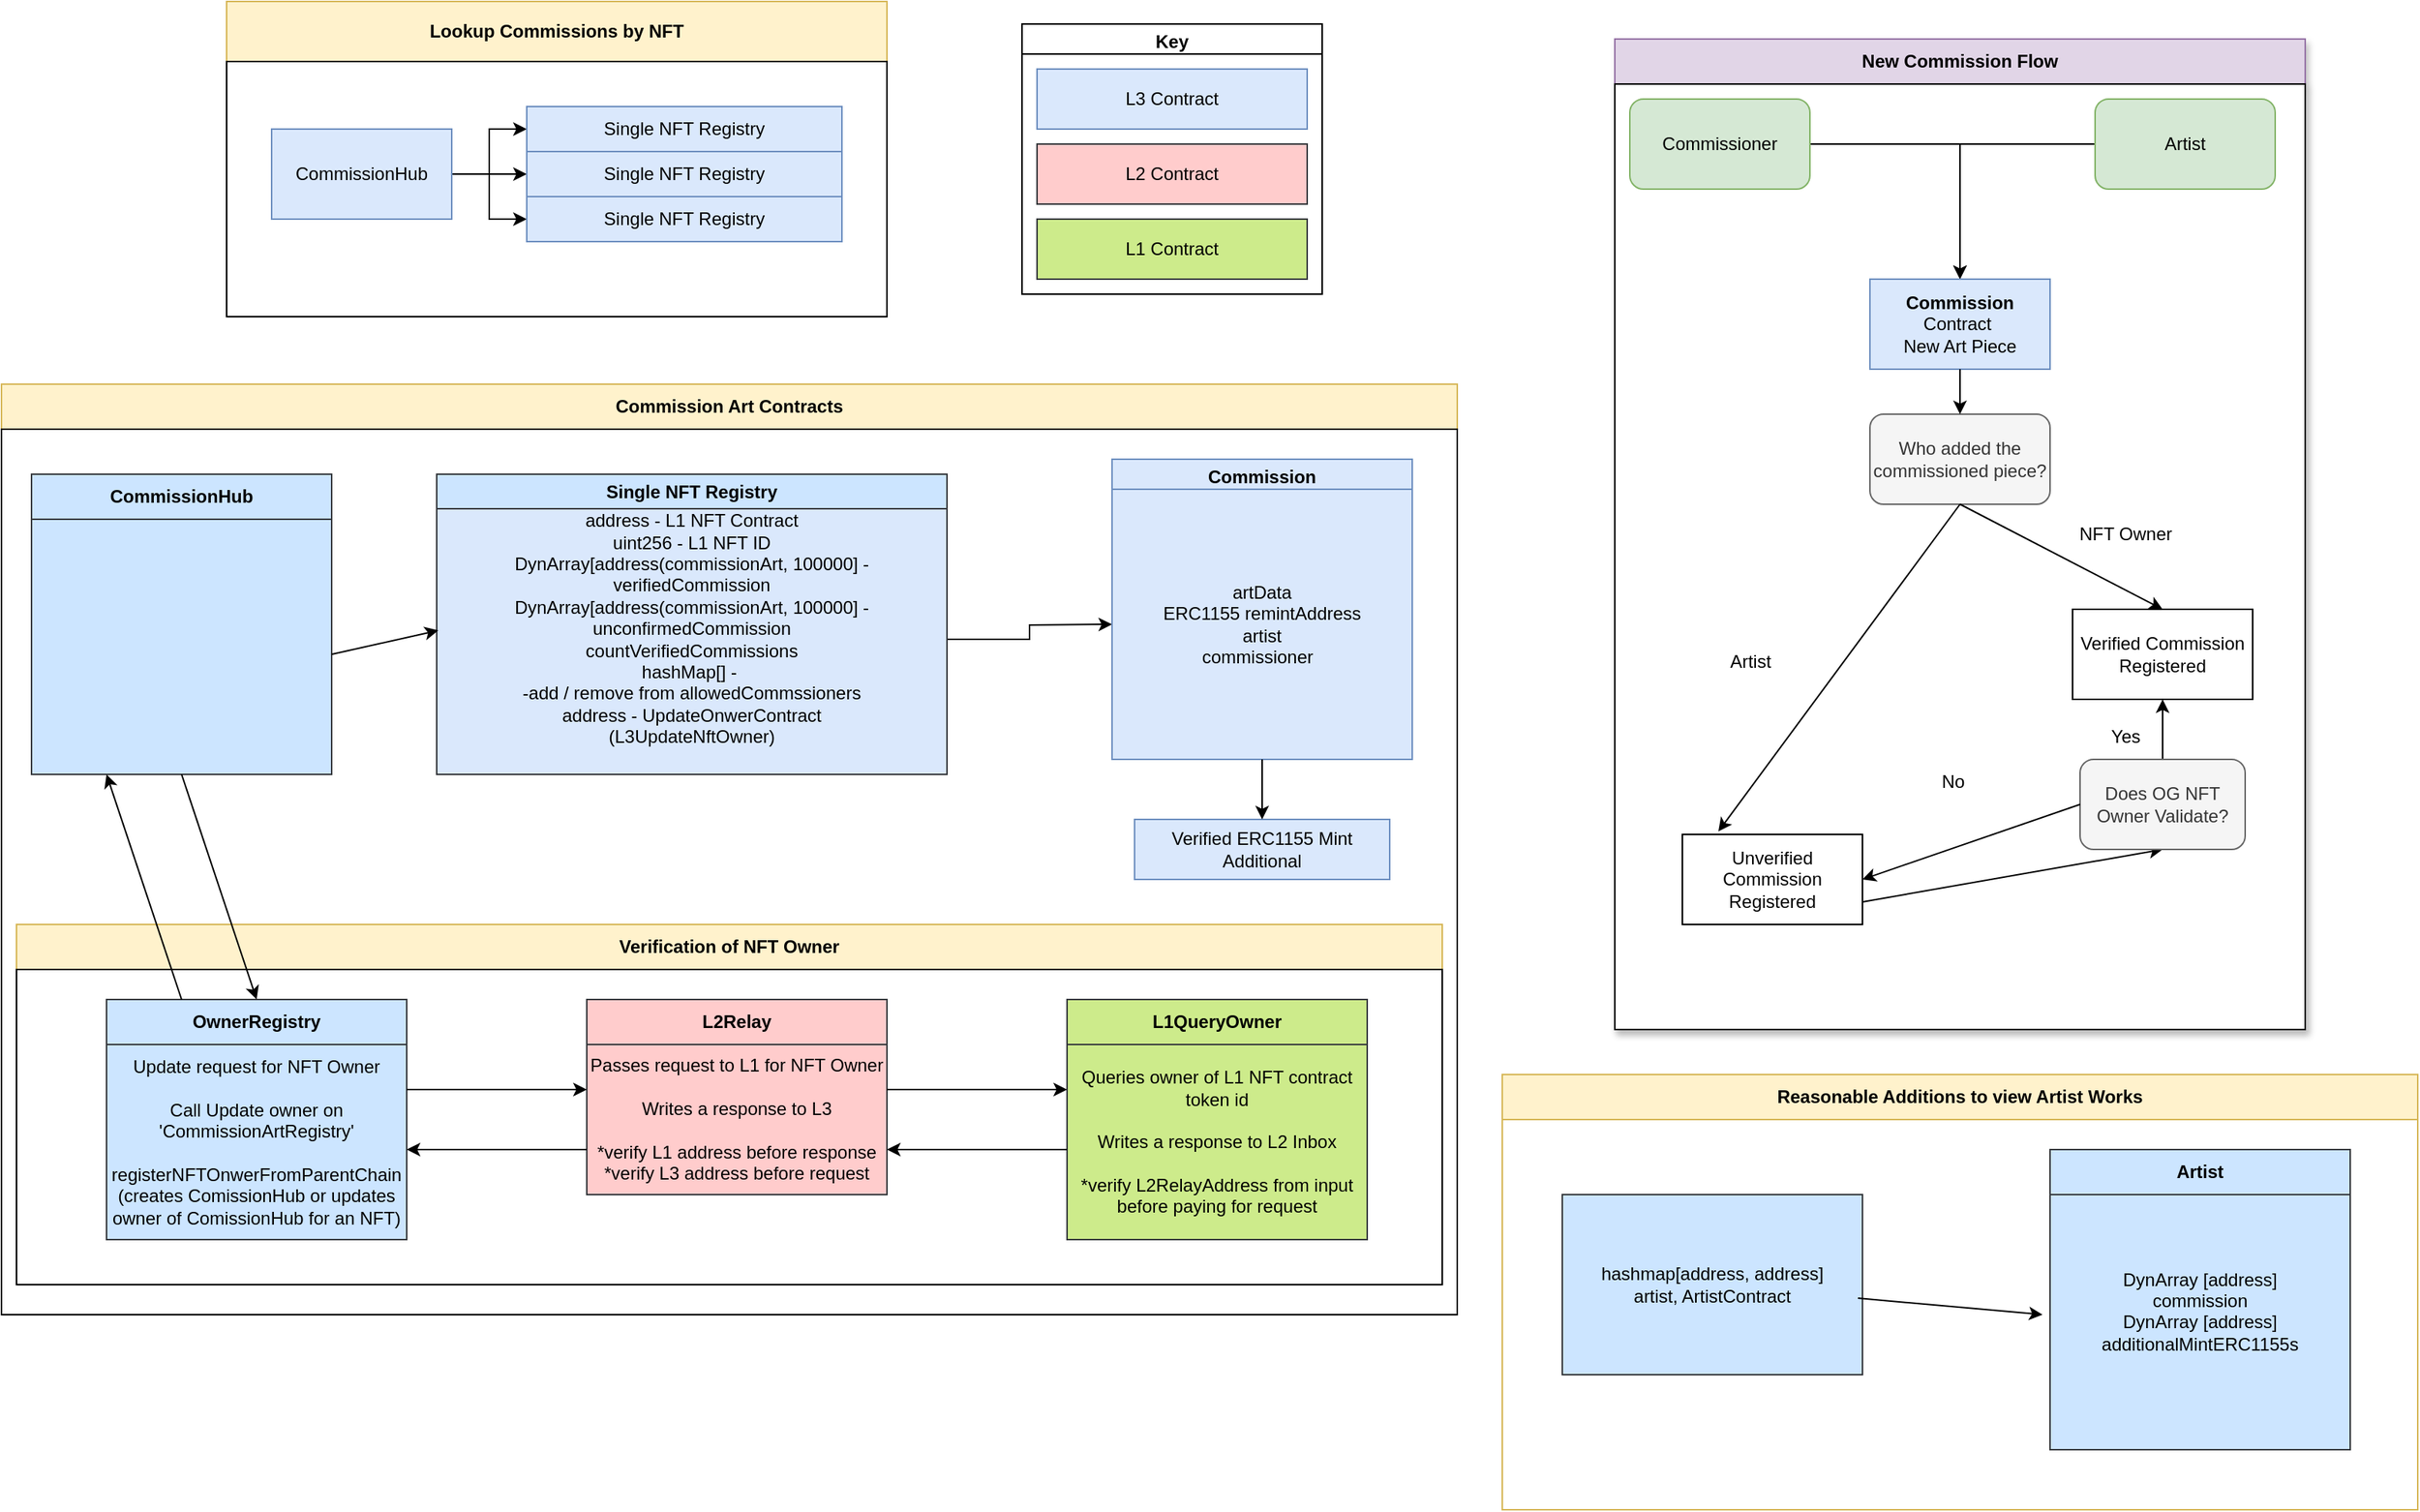 <mxfile version="26.2.12">
  <diagram name="Page-1" id="D316teSRzgvkLdEPIgTq">
    <mxGraphModel dx="1831" dy="1125" grid="1" gridSize="10" guides="1" tooltips="1" connect="1" arrows="1" fold="1" page="1" pageScale="1" pageWidth="850" pageHeight="1100" math="0" shadow="0">
      <root>
        <mxCell id="0" />
        <mxCell id="1" parent="0" />
        <mxCell id="zNKIx-jCp4wKxv3tCVcD-4" value="Lookup Commissions by NFT" style="swimlane;whiteSpace=wrap;html=1;fillColor=#fff2cc;strokeColor=#d6b656;startSize=40;" parent="1" vertex="1">
          <mxGeometry x="-110" y="145" width="440" height="210" as="geometry" />
        </mxCell>
        <mxCell id="LfCPNkx6tan6_PUrV9Pu-4" value="" style="rounded=0;whiteSpace=wrap;html=1;" parent="zNKIx-jCp4wKxv3tCVcD-4" vertex="1">
          <mxGeometry y="40" width="440" height="170" as="geometry" />
        </mxCell>
        <mxCell id="yjCV8AOf38oD1pHLDkWU-16" value="" style="edgeStyle=orthogonalEdgeStyle;rounded=0;orthogonalLoop=1;jettySize=auto;html=1;exitX=1;exitY=0.5;exitDx=0;exitDy=0;" parent="zNKIx-jCp4wKxv3tCVcD-4" source="LfCPNkx6tan6_PUrV9Pu-3" target="yjCV8AOf38oD1pHLDkWU-14" edge="1">
          <mxGeometry relative="1" as="geometry">
            <mxPoint x="150" y="100" as="sourcePoint" />
          </mxGeometry>
        </mxCell>
        <mxCell id="yjCV8AOf38oD1pHLDkWU-17" style="edgeStyle=orthogonalEdgeStyle;rounded=0;orthogonalLoop=1;jettySize=auto;html=1;entryX=0;entryY=0.5;entryDx=0;entryDy=0;exitX=1;exitY=0.5;exitDx=0;exitDy=0;" parent="zNKIx-jCp4wKxv3tCVcD-4" source="LfCPNkx6tan6_PUrV9Pu-3" target="yjCV8AOf38oD1pHLDkWU-13" edge="1">
          <mxGeometry relative="1" as="geometry">
            <mxPoint x="150" y="100" as="sourcePoint" />
          </mxGeometry>
        </mxCell>
        <mxCell id="yjCV8AOf38oD1pHLDkWU-18" style="edgeStyle=orthogonalEdgeStyle;rounded=0;orthogonalLoop=1;jettySize=auto;html=1;entryX=0;entryY=0.5;entryDx=0;entryDy=0;exitX=1;exitY=0.5;exitDx=0;exitDy=0;" parent="zNKIx-jCp4wKxv3tCVcD-4" source="LfCPNkx6tan6_PUrV9Pu-3" target="yjCV8AOf38oD1pHLDkWU-12" edge="1">
          <mxGeometry relative="1" as="geometry">
            <mxPoint x="150" y="100" as="sourcePoint" />
          </mxGeometry>
        </mxCell>
        <mxCell id="yjCV8AOf38oD1pHLDkWU-12" value="Single NFT Registry" style="rounded=0;whiteSpace=wrap;html=1;fillColor=#dae8fc;strokeColor=#6c8ebf;" parent="zNKIx-jCp4wKxv3tCVcD-4" vertex="1">
          <mxGeometry x="200" y="70" width="210" height="30" as="geometry" />
        </mxCell>
        <mxCell id="yjCV8AOf38oD1pHLDkWU-13" value="Single NFT Registry" style="rounded=0;whiteSpace=wrap;html=1;fillColor=#dae8fc;strokeColor=#6c8ebf;" parent="zNKIx-jCp4wKxv3tCVcD-4" vertex="1">
          <mxGeometry x="200" y="100" width="210" height="30" as="geometry" />
        </mxCell>
        <mxCell id="yjCV8AOf38oD1pHLDkWU-14" value="Single NFT Registry" style="rounded=0;whiteSpace=wrap;html=1;fillColor=#dae8fc;strokeColor=#6c8ebf;" parent="zNKIx-jCp4wKxv3tCVcD-4" vertex="1">
          <mxGeometry x="200" y="130" width="210" height="30" as="geometry" />
        </mxCell>
        <mxCell id="LfCPNkx6tan6_PUrV9Pu-3" value="CommissionHub" style="rounded=0;whiteSpace=wrap;html=1;fillColor=#dae8fc;strokeColor=#6c8ebf;" parent="zNKIx-jCp4wKxv3tCVcD-4" vertex="1">
          <mxGeometry x="30" y="85" width="120" height="60" as="geometry" />
        </mxCell>
        <mxCell id="zNKIx-jCp4wKxv3tCVcD-8" value="Commission Art Contracts" style="swimlane;whiteSpace=wrap;html=1;fillColor=#fff2cc;strokeColor=#d6b656;rounded=0;glass=0;shadow=0;startSize=30;" parent="1" vertex="1">
          <mxGeometry x="-260" y="400" width="970" height="620" as="geometry" />
        </mxCell>
        <mxCell id="LfCPNkx6tan6_PUrV9Pu-1" value="" style="rounded=0;whiteSpace=wrap;html=1;" parent="zNKIx-jCp4wKxv3tCVcD-8" vertex="1">
          <mxGeometry y="30" width="970" height="590" as="geometry" />
        </mxCell>
        <mxCell id="yjCV8AOf38oD1pHLDkWU-19" style="edgeStyle=orthogonalEdgeStyle;rounded=0;orthogonalLoop=1;jettySize=auto;html=1;entryX=0;entryY=0.5;entryDx=0;entryDy=0;" parent="zNKIx-jCp4wKxv3tCVcD-8" source="zNKIx-jCp4wKxv3tCVcD-9" edge="1">
          <mxGeometry relative="1" as="geometry">
            <mxPoint x="740" y="160" as="targetPoint" />
          </mxGeometry>
        </mxCell>
        <mxCell id="zNKIx-jCp4wKxv3tCVcD-9" value="&lt;div&gt;address - L1 NFT Contract&lt;/div&gt;&lt;div&gt;uint256 - L1 NFT ID&lt;/div&gt;&lt;div&gt;&lt;div&gt;DynArray[address(commissionArt, 100000] - verifiedCommission&lt;/div&gt;&lt;div&gt;&lt;div&gt;DynArray[address(commissionArt, 100000] - unconfirmedCommission&lt;/div&gt;&lt;div&gt;countVerifiedCommissions&lt;/div&gt;&lt;div&gt;hashMap[&lt;span style=&quot;background-color: transparent; color: light-dark(rgb(0, 0, 0), rgb(255, 255, 255));&quot;&gt;] -&amp;nbsp;&lt;/span&gt;&lt;/div&gt;&lt;div&gt;&lt;span style=&quot;background-color: transparent; color: light-dark(rgb(0, 0, 0), rgb(255, 255, 255));&quot;&gt;-add / remove from allowedCommssioners&lt;/span&gt;&lt;/div&gt;&lt;div&gt;address - UpdateOnwerContract&lt;div&gt;(L3UpdateNftOwner)&lt;/div&gt;&lt;/div&gt;&lt;div&gt;&lt;br&gt;&lt;/div&gt;&lt;/div&gt;&lt;/div&gt;" style="rounded=0;whiteSpace=wrap;html=1;fillColor=#dae8fc;strokeColor=#6c8ebf;" parent="zNKIx-jCp4wKxv3tCVcD-8" vertex="1">
          <mxGeometry x="290" y="80" width="340" height="180" as="geometry" />
        </mxCell>
        <mxCell id="yjCV8AOf38oD1pHLDkWU-9" value="Commission" style="swimlane;whiteSpace=wrap;html=1;startSize=23;fillColor=#dae8fc;strokeColor=#6c8ebf;" parent="zNKIx-jCp4wKxv3tCVcD-8" vertex="1">
          <mxGeometry x="740" y="50" width="200" height="200" as="geometry" />
        </mxCell>
        <mxCell id="yjCV8AOf38oD1pHLDkWU-20" value="Verified ERC1155 Mint Additional" style="rounded=0;whiteSpace=wrap;html=1;fillColor=#dae8fc;strokeColor=#6c8ebf;" parent="zNKIx-jCp4wKxv3tCVcD-8" vertex="1">
          <mxGeometry x="755" y="290" width="170" height="40" as="geometry" />
        </mxCell>
        <mxCell id="LfCPNkx6tan6_PUrV9Pu-2" value="&lt;div&gt;&lt;span style=&quot;background-color: transparent; color: light-dark(rgb(0, 0, 0), rgb(255, 255, 255));&quot;&gt;artData&lt;/span&gt;&lt;/div&gt;&lt;div&gt;ERC1155 remintAddress&lt;/div&gt;&lt;div&gt;artist&lt;/div&gt;&lt;div&gt;commissioner&lt;span style=&quot;white-space:pre&quot;&gt;&#x9;&lt;/span&gt;&lt;/div&gt;" style="rounded=0;whiteSpace=wrap;html=1;fillColor=#dae8fc;strokeColor=#6c8ebf;" parent="zNKIx-jCp4wKxv3tCVcD-8" vertex="1">
          <mxGeometry x="740" y="70" width="200" height="180" as="geometry" />
        </mxCell>
        <mxCell id="LfCPNkx6tan6_PUrV9Pu-20" value="" style="rounded=0;whiteSpace=wrap;html=1;fillColor=#cce5ff;strokeColor=#36393d;" parent="zNKIx-jCp4wKxv3tCVcD-8" vertex="1">
          <mxGeometry x="20" y="90" width="200" height="170" as="geometry" />
        </mxCell>
        <mxCell id="LfCPNkx6tan6_PUrV9Pu-21" value="CommissionHub" style="swimlane;whiteSpace=wrap;html=1;startSize=30;fillColor=#cce5ff;strokeColor=#36393d;" parent="zNKIx-jCp4wKxv3tCVcD-8" vertex="1">
          <mxGeometry x="20" y="60" width="200" height="200" as="geometry" />
        </mxCell>
        <mxCell id="LfCPNkx6tan6_PUrV9Pu-6" value="Verification of NFT Owner" style="swimlane;whiteSpace=wrap;html=1;startSize=30;fillColor=#fff2cc;strokeColor=#d6b656;" parent="zNKIx-jCp4wKxv3tCVcD-8" vertex="1">
          <mxGeometry x="10" y="360" width="950" height="240" as="geometry" />
        </mxCell>
        <mxCell id="LfCPNkx6tan6_PUrV9Pu-18" value="" style="rounded=0;whiteSpace=wrap;html=1;" parent="LfCPNkx6tan6_PUrV9Pu-6" vertex="1">
          <mxGeometry y="30" width="950" height="210" as="geometry" />
        </mxCell>
        <mxCell id="LfCPNkx6tan6_PUrV9Pu-12" value="L2Relay" style="swimlane;whiteSpace=wrap;html=1;fillColor=#ffcccc;strokeColor=#36393d;startSize=30;" parent="LfCPNkx6tan6_PUrV9Pu-6" vertex="1">
          <mxGeometry x="380" y="50" width="200" height="130" as="geometry" />
        </mxCell>
        <mxCell id="LfCPNkx6tan6_PUrV9Pu-14" value="Passes request to L1 for NFT Owner&lt;div&gt;&lt;br&gt;&lt;/div&gt;&lt;div&gt;Writes a response to L3&lt;/div&gt;&lt;div&gt;&lt;br&gt;&lt;/div&gt;&lt;div&gt;*verify L1 address before response&lt;/div&gt;&lt;div&gt;*verify L3 address before request&lt;/div&gt;" style="rounded=0;whiteSpace=wrap;html=1;fillColor=#ffcccc;strokeColor=#36393d;" parent="LfCPNkx6tan6_PUrV9Pu-12" vertex="1">
          <mxGeometry y="30" width="200" height="100" as="geometry" />
        </mxCell>
        <mxCell id="LfCPNkx6tan6_PUrV9Pu-15" value="OwnerRegistry" style="swimlane;whiteSpace=wrap;html=1;fillColor=#cce5ff;strokeColor=#36393d;startSize=30;" parent="LfCPNkx6tan6_PUrV9Pu-6" vertex="1">
          <mxGeometry x="60" y="50" width="200" height="160" as="geometry" />
        </mxCell>
        <mxCell id="LfCPNkx6tan6_PUrV9Pu-17" value="Update request for NFT Owner&lt;div&gt;&lt;br&gt;&lt;/div&gt;&lt;div&gt;Call Update owner on&lt;/div&gt;&lt;div&gt;&#39;CommissionArtRegistry&#39;&lt;br&gt;&lt;/div&gt;&lt;div&gt;&lt;br&gt;&lt;/div&gt;&lt;div&gt;registerNFTOnwerFromParentChain (creates ComissionHub or updates owner of ComissionHub for an NFT)&lt;br&gt;&lt;/div&gt;" style="rounded=0;whiteSpace=wrap;html=1;fillColor=#cce5ff;strokeColor=#36393d;" parent="LfCPNkx6tan6_PUrV9Pu-15" vertex="1">
          <mxGeometry y="30" width="200" height="130" as="geometry" />
        </mxCell>
        <mxCell id="LfCPNkx6tan6_PUrV9Pu-19" value="L1QueryOwner" style="swimlane;whiteSpace=wrap;html=1;startSize=30;fillColor=#cdeb8b;strokeColor=#36393d;" parent="LfCPNkx6tan6_PUrV9Pu-6" vertex="1">
          <mxGeometry x="700" y="50" width="200" height="130" as="geometry" />
        </mxCell>
        <mxCell id="LfCPNkx6tan6_PUrV9Pu-8" value="Queries owner of L1 NFT contract token id&lt;div&gt;&lt;br&gt;&lt;/div&gt;&lt;div&gt;Writes a response to L2 Inbox&lt;/div&gt;&lt;div&gt;&lt;br&gt;&lt;/div&gt;&lt;div&gt;*verify L2RelayAddress from input before paying for request&lt;/div&gt;" style="rounded=0;whiteSpace=wrap;html=1;fillColor=#cdeb8b;strokeColor=#36393d;" parent="LfCPNkx6tan6_PUrV9Pu-6" vertex="1">
          <mxGeometry x="700" y="80" width="200" height="130" as="geometry" />
        </mxCell>
        <mxCell id="LfCPNkx6tan6_PUrV9Pu-11" value="" style="endArrow=classic;html=1;rounded=0;entryX=1;entryY=0.75;entryDx=0;entryDy=0;" parent="LfCPNkx6tan6_PUrV9Pu-6" edge="1">
          <mxGeometry width="50" height="50" relative="1" as="geometry">
            <mxPoint x="700" y="150" as="sourcePoint" />
            <mxPoint x="580" y="150" as="targetPoint" />
          </mxGeometry>
        </mxCell>
        <mxCell id="LfCPNkx6tan6_PUrV9Pu-10" value="" style="endArrow=classic;html=1;rounded=0;exitX=1;exitY=0.25;exitDx=0;exitDy=0;" parent="LfCPNkx6tan6_PUrV9Pu-6" edge="1">
          <mxGeometry width="50" height="50" relative="1" as="geometry">
            <mxPoint x="580" y="110" as="sourcePoint" />
            <mxPoint x="700" y="110" as="targetPoint" />
          </mxGeometry>
        </mxCell>
        <mxCell id="LfCPNkx6tan6_PUrV9Pu-23" value="" style="endArrow=classic;html=1;rounded=0;exitX=1;exitY=0.25;exitDx=0;exitDy=0;" parent="LfCPNkx6tan6_PUrV9Pu-6" edge="1">
          <mxGeometry width="50" height="50" relative="1" as="geometry">
            <mxPoint x="260" y="110" as="sourcePoint" />
            <mxPoint x="380" y="110" as="targetPoint" />
          </mxGeometry>
        </mxCell>
        <mxCell id="LfCPNkx6tan6_PUrV9Pu-24" value="" style="endArrow=classic;html=1;rounded=0;entryX=1;entryY=0.75;entryDx=0;entryDy=0;" parent="LfCPNkx6tan6_PUrV9Pu-6" edge="1">
          <mxGeometry width="50" height="50" relative="1" as="geometry">
            <mxPoint x="380" y="150" as="sourcePoint" />
            <mxPoint x="260" y="150" as="targetPoint" />
          </mxGeometry>
        </mxCell>
        <mxCell id="LfCPNkx6tan6_PUrV9Pu-28" value="" style="endArrow=classic;html=1;rounded=0;entryX=0.25;entryY=1;entryDx=0;entryDy=0;exitX=0.25;exitY=0;exitDx=0;exitDy=0;" parent="zNKIx-jCp4wKxv3tCVcD-8" source="LfCPNkx6tan6_PUrV9Pu-15" target="LfCPNkx6tan6_PUrV9Pu-20" edge="1">
          <mxGeometry width="50" height="50" relative="1" as="geometry">
            <mxPoint x="940" y="370" as="sourcePoint" />
            <mxPoint x="1020" y="330" as="targetPoint" />
          </mxGeometry>
        </mxCell>
        <mxCell id="LfCPNkx6tan6_PUrV9Pu-29" value="" style="endArrow=classic;html=1;rounded=0;exitX=0.5;exitY=1;exitDx=0;exitDy=0;entryX=0.5;entryY=0;entryDx=0;entryDy=0;" parent="zNKIx-jCp4wKxv3tCVcD-8" source="LfCPNkx6tan6_PUrV9Pu-20" target="LfCPNkx6tan6_PUrV9Pu-15" edge="1">
          <mxGeometry width="50" height="50" relative="1" as="geometry">
            <mxPoint x="940" y="370" as="sourcePoint" />
            <mxPoint x="990" y="320" as="targetPoint" />
          </mxGeometry>
        </mxCell>
        <mxCell id="LfCPNkx6tan6_PUrV9Pu-30" value="" style="endArrow=classic;html=1;rounded=0;exitX=0.5;exitY=1;exitDx=0;exitDy=0;entryX=0.5;entryY=0;entryDx=0;entryDy=0;" parent="zNKIx-jCp4wKxv3tCVcD-8" source="LfCPNkx6tan6_PUrV9Pu-2" target="yjCV8AOf38oD1pHLDkWU-20" edge="1">
          <mxGeometry width="50" height="50" relative="1" as="geometry">
            <mxPoint x="940" y="370" as="sourcePoint" />
            <mxPoint x="990" y="320" as="targetPoint" />
          </mxGeometry>
        </mxCell>
        <mxCell id="LfCPNkx6tan6_PUrV9Pu-33" value="Single NFT Registry" style="swimlane;whiteSpace=wrap;html=1;startSize=23;fillColor=#cce5ff;strokeColor=#36393d;" parent="zNKIx-jCp4wKxv3tCVcD-8" vertex="1">
          <mxGeometry x="290" y="60" width="340" height="200" as="geometry" />
        </mxCell>
        <mxCell id="zNKIx-jCp4wKxv3tCVcD-10" value="Key" style="swimlane;whiteSpace=wrap;html=1;" parent="1" vertex="1">
          <mxGeometry x="420" y="160" width="200" height="180" as="geometry" />
        </mxCell>
        <mxCell id="LfCPNkx6tan6_PUrV9Pu-40" value="" style="rounded=0;whiteSpace=wrap;html=1;" parent="zNKIx-jCp4wKxv3tCVcD-10" vertex="1">
          <mxGeometry y="20" width="200" height="160" as="geometry" />
        </mxCell>
        <mxCell id="zNKIx-jCp4wKxv3tCVcD-11" value="L3 Contract" style="rounded=0;whiteSpace=wrap;html=1;fillColor=#dae8fc;strokeColor=#6c8ebf;" parent="zNKIx-jCp4wKxv3tCVcD-10" vertex="1">
          <mxGeometry x="10" y="30" width="180" height="40" as="geometry" />
        </mxCell>
        <mxCell id="zNKIx-jCp4wKxv3tCVcD-12" value="L2 Contract" style="rounded=0;whiteSpace=wrap;html=1;fillColor=#ffcccc;strokeColor=#36393d;" parent="zNKIx-jCp4wKxv3tCVcD-10" vertex="1">
          <mxGeometry x="10" y="80" width="180" height="40" as="geometry" />
        </mxCell>
        <mxCell id="zNKIx-jCp4wKxv3tCVcD-13" value="L1 Contract" style="rounded=0;whiteSpace=wrap;html=1;fillColor=#cdeb8b;strokeColor=#36393d;" parent="zNKIx-jCp4wKxv3tCVcD-10" vertex="1">
          <mxGeometry x="10" y="130" width="180" height="40" as="geometry" />
        </mxCell>
        <mxCell id="zNKIx-jCp4wKxv3tCVcD-22" value="" style="endArrow=none;html=1;rounded=0;entryX=0;entryY=0.5;entryDx=0;entryDy=0;" parent="1" target="zNKIx-jCp4wKxv3tCVcD-21" edge="1">
          <mxGeometry width="50" height="50" relative="1" as="geometry">
            <mxPoint x="940" y="650" as="sourcePoint" />
            <mxPoint x="660" y="620" as="targetPoint" />
          </mxGeometry>
        </mxCell>
        <mxCell id="zNKIx-jCp4wKxv3tCVcD-24" value="" style="endArrow=classic;html=1;rounded=0;entryX=0.5;entryY=0;entryDx=0;entryDy=0;" parent="1" target="yjCV8AOf38oD1pHLDkWU-1" edge="1">
          <mxGeometry width="50" height="50" relative="1" as="geometry">
            <mxPoint x="940" y="650" as="sourcePoint" />
            <mxPoint x="870" y="560" as="targetPoint" />
          </mxGeometry>
        </mxCell>
        <mxCell id="yjCV8AOf38oD1pHLDkWU-24" value="New Commission Flow" style="swimlane;whiteSpace=wrap;html=1;fillColor=#e1d5e7;strokeColor=#9673a6;shadow=1;startSize=30;" parent="1" vertex="1">
          <mxGeometry x="815" y="170" width="460" height="660" as="geometry" />
        </mxCell>
        <mxCell id="yjCV8AOf38oD1pHLDkWU-37" value="" style="rounded=0;whiteSpace=wrap;html=1;shadow=1;" parent="yjCV8AOf38oD1pHLDkWU-24" vertex="1">
          <mxGeometry y="30" width="460" height="630" as="geometry" />
        </mxCell>
        <mxCell id="yjCV8AOf38oD1pHLDkWU-26" style="edgeStyle=orthogonalEdgeStyle;rounded=0;orthogonalLoop=1;jettySize=auto;html=1;entryX=0.5;entryY=0;entryDx=0;entryDy=0;" parent="yjCV8AOf38oD1pHLDkWU-24" source="yjCV8AOf38oD1pHLDkWU-25" target="zNKIx-jCp4wKxv3tCVcD-17" edge="1">
          <mxGeometry relative="1" as="geometry">
            <mxPoint x="130" y="150" as="targetPoint" />
          </mxGeometry>
        </mxCell>
        <mxCell id="yjCV8AOf38oD1pHLDkWU-25" value="Artist" style="rounded=1;whiteSpace=wrap;html=1;fillColor=#d5e8d4;strokeColor=#82b366;" parent="yjCV8AOf38oD1pHLDkWU-24" vertex="1">
          <mxGeometry x="320" y="40" width="120" height="60" as="geometry" />
        </mxCell>
        <mxCell id="LfCPNkx6tan6_PUrV9Pu-41" style="edgeStyle=orthogonalEdgeStyle;rounded=0;orthogonalLoop=1;jettySize=auto;html=1;entryX=0.5;entryY=0;entryDx=0;entryDy=0;" parent="yjCV8AOf38oD1pHLDkWU-24" source="zNKIx-jCp4wKxv3tCVcD-15" target="zNKIx-jCp4wKxv3tCVcD-17" edge="1">
          <mxGeometry relative="1" as="geometry" />
        </mxCell>
        <mxCell id="zNKIx-jCp4wKxv3tCVcD-15" value="Commissioner" style="rounded=1;whiteSpace=wrap;html=1;fillColor=#d5e8d4;strokeColor=#82b366;" parent="yjCV8AOf38oD1pHLDkWU-24" vertex="1">
          <mxGeometry x="10" y="40" width="120" height="60" as="geometry" />
        </mxCell>
        <mxCell id="zNKIx-jCp4wKxv3tCVcD-17" value="&lt;b&gt;Commission &lt;/b&gt;Contract&amp;nbsp;&lt;div&gt;New Art Piece&lt;/div&gt;" style="rounded=0;whiteSpace=wrap;html=1;fillColor=#dae8fc;strokeColor=#6c8ebf;" parent="yjCV8AOf38oD1pHLDkWU-24" vertex="1">
          <mxGeometry x="170" y="160" width="120" height="60" as="geometry" />
        </mxCell>
        <mxCell id="zNKIx-jCp4wKxv3tCVcD-26" value="No" style="text;html=1;align=center;verticalAlign=middle;resizable=0;points=[];autosize=1;strokeColor=none;fillColor=none;" parent="yjCV8AOf38oD1pHLDkWU-24" vertex="1">
          <mxGeometry x="205" y="480" width="40" height="30" as="geometry" />
        </mxCell>
        <mxCell id="yjCV8AOf38oD1pHLDkWU-3" value="" style="endArrow=classic;html=1;rounded=0;exitX=1;exitY=0.75;exitDx=0;exitDy=0;entryX=0.5;entryY=1;entryDx=0;entryDy=0;" parent="yjCV8AOf38oD1pHLDkWU-24" source="yjCV8AOf38oD1pHLDkWU-1" target="zNKIx-jCp4wKxv3tCVcD-21" edge="1">
          <mxGeometry width="50" height="50" relative="1" as="geometry">
            <mxPoint x="-160" y="650" as="sourcePoint" />
            <mxPoint x="-110" y="600" as="targetPoint" />
          </mxGeometry>
        </mxCell>
        <mxCell id="zNKIx-jCp4wKxv3tCVcD-28" value="Verified Commission Registered" style="rounded=0;whiteSpace=wrap;html=1;" parent="yjCV8AOf38oD1pHLDkWU-24" vertex="1">
          <mxGeometry x="305" y="380" width="120" height="60" as="geometry" />
        </mxCell>
        <mxCell id="yjCV8AOf38oD1pHLDkWU-28" style="edgeStyle=orthogonalEdgeStyle;rounded=0;orthogonalLoop=1;jettySize=auto;html=1;entryX=0.5;entryY=1;entryDx=0;entryDy=0;" parent="yjCV8AOf38oD1pHLDkWU-24" source="zNKIx-jCp4wKxv3tCVcD-21" target="zNKIx-jCp4wKxv3tCVcD-28" edge="1">
          <mxGeometry relative="1" as="geometry" />
        </mxCell>
        <mxCell id="zNKIx-jCp4wKxv3tCVcD-21" value="Does OG NFT Owner Validate?" style="rounded=1;whiteSpace=wrap;html=1;fillColor=#f5f5f5;fontColor=#333333;strokeColor=#666666;" parent="yjCV8AOf38oD1pHLDkWU-24" vertex="1">
          <mxGeometry x="310" y="480" width="110" height="60" as="geometry" />
        </mxCell>
        <mxCell id="zNKIx-jCp4wKxv3tCVcD-27" value="Yes" style="text;html=1;align=center;verticalAlign=middle;resizable=0;points=[];autosize=1;strokeColor=none;fillColor=none;" parent="yjCV8AOf38oD1pHLDkWU-24" vertex="1">
          <mxGeometry x="320" y="450" width="40" height="30" as="geometry" />
        </mxCell>
        <mxCell id="yjCV8AOf38oD1pHLDkWU-1" value="Unverified Commission Registered" style="rounded=0;whiteSpace=wrap;html=1;" parent="yjCV8AOf38oD1pHLDkWU-24" vertex="1">
          <mxGeometry x="45" y="530" width="120" height="60" as="geometry" />
        </mxCell>
        <mxCell id="yjCV8AOf38oD1pHLDkWU-31" value="Who added the commissioned piece?" style="rounded=1;whiteSpace=wrap;html=1;fillColor=#f5f5f5;fontColor=#333333;strokeColor=#666666;" parent="yjCV8AOf38oD1pHLDkWU-24" vertex="1">
          <mxGeometry x="170" y="250" width="120" height="60" as="geometry" />
        </mxCell>
        <mxCell id="yjCV8AOf38oD1pHLDkWU-32" value="" style="endArrow=classic;html=1;rounded=0;exitX=0.5;exitY=1;exitDx=0;exitDy=0;entryX=0.5;entryY=0;entryDx=0;entryDy=0;" parent="yjCV8AOf38oD1pHLDkWU-24" source="zNKIx-jCp4wKxv3tCVcD-17" target="yjCV8AOf38oD1pHLDkWU-31" edge="1">
          <mxGeometry width="50" height="50" relative="1" as="geometry">
            <mxPoint x="-205" y="400" as="sourcePoint" />
            <mxPoint x="-155" y="350" as="targetPoint" />
          </mxGeometry>
        </mxCell>
        <mxCell id="yjCV8AOf38oD1pHLDkWU-33" value="" style="endArrow=classic;html=1;rounded=0;exitX=0.5;exitY=1;exitDx=0;exitDy=0;entryX=0.2;entryY=-0.033;entryDx=0;entryDy=0;entryPerimeter=0;" parent="yjCV8AOf38oD1pHLDkWU-24" source="yjCV8AOf38oD1pHLDkWU-31" target="yjCV8AOf38oD1pHLDkWU-1" edge="1">
          <mxGeometry width="50" height="50" relative="1" as="geometry">
            <mxPoint x="-205" y="400" as="sourcePoint" />
            <mxPoint x="-155" y="350" as="targetPoint" />
          </mxGeometry>
        </mxCell>
        <mxCell id="yjCV8AOf38oD1pHLDkWU-34" value="Artist" style="text;html=1;align=center;verticalAlign=middle;resizable=0;points=[];autosize=1;strokeColor=none;fillColor=none;" parent="yjCV8AOf38oD1pHLDkWU-24" vertex="1">
          <mxGeometry x="65" y="400" width="50" height="30" as="geometry" />
        </mxCell>
        <mxCell id="yjCV8AOf38oD1pHLDkWU-35" value="" style="endArrow=classic;html=1;rounded=0;entryX=0.5;entryY=0;entryDx=0;entryDy=0;" parent="yjCV8AOf38oD1pHLDkWU-24" target="zNKIx-jCp4wKxv3tCVcD-28" edge="1">
          <mxGeometry width="50" height="50" relative="1" as="geometry">
            <mxPoint x="230" y="310" as="sourcePoint" />
            <mxPoint x="-155" y="350" as="targetPoint" />
          </mxGeometry>
        </mxCell>
        <mxCell id="yjCV8AOf38oD1pHLDkWU-36" value="NFT Owner" style="text;html=1;align=center;verticalAlign=middle;resizable=0;points=[];autosize=1;strokeColor=none;fillColor=none;" parent="yjCV8AOf38oD1pHLDkWU-24" vertex="1">
          <mxGeometry x="295" y="315" width="90" height="30" as="geometry" />
        </mxCell>
        <mxCell id="LfCPNkx6tan6_PUrV9Pu-34" value="Artist Registry" style="swimlane;whiteSpace=wrap;html=1;startSize=30;fillColor=#cce5ff;strokeColor=#36393d;" parent="1" vertex="1">
          <mxGeometry x="780" y="910" width="570" height="240" as="geometry" />
        </mxCell>
        <mxCell id="LfCPNkx6tan6_PUrV9Pu-39" value="" style="rounded=0;whiteSpace=wrap;html=1;" parent="LfCPNkx6tan6_PUrV9Pu-34" vertex="1">
          <mxGeometry x="-40" y="-20" width="610" height="260" as="geometry" />
        </mxCell>
        <mxCell id="LfCPNkx6tan6_PUrV9Pu-36" value="Reasonable Additions to view Artist Works" style="swimlane;whiteSpace=wrap;html=1;fillColor=#fff2cc;strokeColor=#d6b656;startSize=30;" parent="1" vertex="1">
          <mxGeometry x="740" y="860" width="610" height="290" as="geometry" />
        </mxCell>
        <mxCell id="LfCPNkx6tan6_PUrV9Pu-35" value="Artist" style="swimlane;whiteSpace=wrap;html=1;startSize=30;fillColor=#cce5ff;strokeColor=#36393d;" parent="LfCPNkx6tan6_PUrV9Pu-36" vertex="1">
          <mxGeometry x="365" y="50" width="200" height="200" as="geometry" />
        </mxCell>
        <mxCell id="LfCPNkx6tan6_PUrV9Pu-37" value="DynArray [address]&lt;div&gt;commission&lt;/div&gt;&lt;div&gt;DynArray [address]&lt;/div&gt;&lt;div&gt;additionalMintERC1155s&lt;/div&gt;&lt;div&gt;&lt;br&gt;&lt;/div&gt;" style="rounded=0;whiteSpace=wrap;html=1;fillColor=#cce5ff;strokeColor=#36393d;" parent="LfCPNkx6tan6_PUrV9Pu-35" vertex="1">
          <mxGeometry y="30" width="200" height="170" as="geometry" />
        </mxCell>
        <mxCell id="LfCPNkx6tan6_PUrV9Pu-38" value="hashmap[address, address]&lt;div&gt;artist, ArtistContract&lt;/div&gt;" style="rounded=0;whiteSpace=wrap;html=1;fillColor=#cce5ff;strokeColor=#36393d;" parent="LfCPNkx6tan6_PUrV9Pu-36" vertex="1">
          <mxGeometry x="40" y="80" width="200" height="120" as="geometry" />
        </mxCell>
        <mxCell id="LfCPNkx6tan6_PUrV9Pu-42" value="" style="endArrow=classic;html=1;rounded=0;exitX=0;exitY=0.5;exitDx=0;exitDy=0;" parent="1" source="zNKIx-jCp4wKxv3tCVcD-21" edge="1">
          <mxGeometry width="50" height="50" relative="1" as="geometry">
            <mxPoint x="530" y="680" as="sourcePoint" />
            <mxPoint x="980" y="730" as="targetPoint" />
          </mxGeometry>
        </mxCell>
        <mxCell id="LfCPNkx6tan6_PUrV9Pu-43" value="" style="endArrow=classic;html=1;rounded=0;entryX=0.003;entryY=0.467;entryDx=0;entryDy=0;entryPerimeter=0;" parent="1" target="zNKIx-jCp4wKxv3tCVcD-9" edge="1">
          <mxGeometry width="50" height="50" relative="1" as="geometry">
            <mxPoint x="-40" y="580" as="sourcePoint" />
            <mxPoint x="580" y="630" as="targetPoint" />
          </mxGeometry>
        </mxCell>
        <mxCell id="LfCPNkx6tan6_PUrV9Pu-45" value="" style="endArrow=classic;html=1;rounded=0;exitX=0.985;exitY=0.575;exitDx=0;exitDy=0;exitPerimeter=0;" parent="1" source="LfCPNkx6tan6_PUrV9Pu-38" edge="1">
          <mxGeometry width="50" height="50" relative="1" as="geometry">
            <mxPoint x="530" y="680" as="sourcePoint" />
            <mxPoint x="1100" y="1020" as="targetPoint" />
          </mxGeometry>
        </mxCell>
      </root>
    </mxGraphModel>
  </diagram>
</mxfile>
